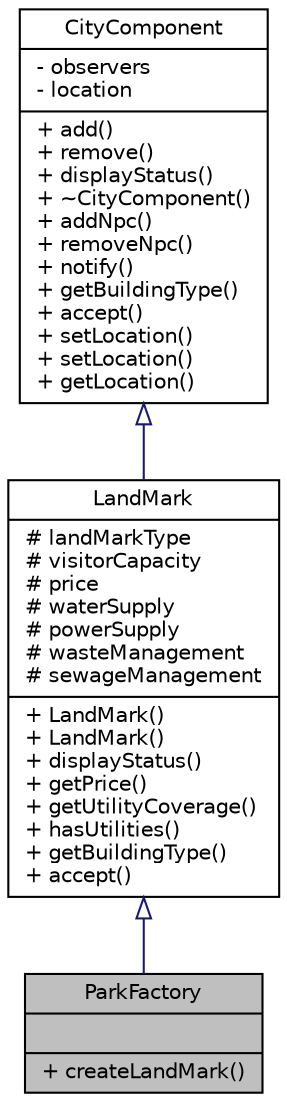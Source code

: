 digraph "ParkFactory"
{
 // LATEX_PDF_SIZE
  edge [fontname="Helvetica",fontsize="10",labelfontname="Helvetica",labelfontsize="10"];
  node [fontname="Helvetica",fontsize="10",shape=record];
  Node1 [label="{ParkFactory\n||+ createLandMark()\l}",height=0.2,width=0.4,color="black", fillcolor="grey75", style="filled", fontcolor="black",tooltip="Factory class for creating Park objects."];
  Node2 -> Node1 [dir="back",color="midnightblue",fontsize="10",style="solid",arrowtail="onormal"];
  Node2 [label="{LandMark\n|# landMarkType\l# visitorCapacity\l# price\l# waterSupply\l# powerSupply\l# wasteManagement\l# sewageManagement\l|+ LandMark()\l+ LandMark()\l+ displayStatus()\l+ getPrice()\l+ getUtilityCoverage()\l+ hasUtilities()\l+ getBuildingType()\l+ accept()\l}",height=0.2,width=0.4,color="black", fillcolor="white", style="filled",URL="$classLandMark.html",tooltip="Represents a landmark within the city."];
  Node3 -> Node2 [dir="back",color="midnightblue",fontsize="10",style="solid",arrowtail="onormal"];
  Node3 [label="{CityComponent\n|- observers\l- location\l|+ add()\l+ remove()\l+ displayStatus()\l+ ~CityComponent()\l+ addNpc()\l+ removeNpc()\l+ notify()\l+ getBuildingType()\l+ accept()\l+ setLocation()\l+ setLocation()\l+ getLocation()\l}",height=0.2,width=0.4,color="black", fillcolor="white", style="filled",URL="$classCityComponent.html",tooltip="Abstract base class representing a component of a city."];
}

